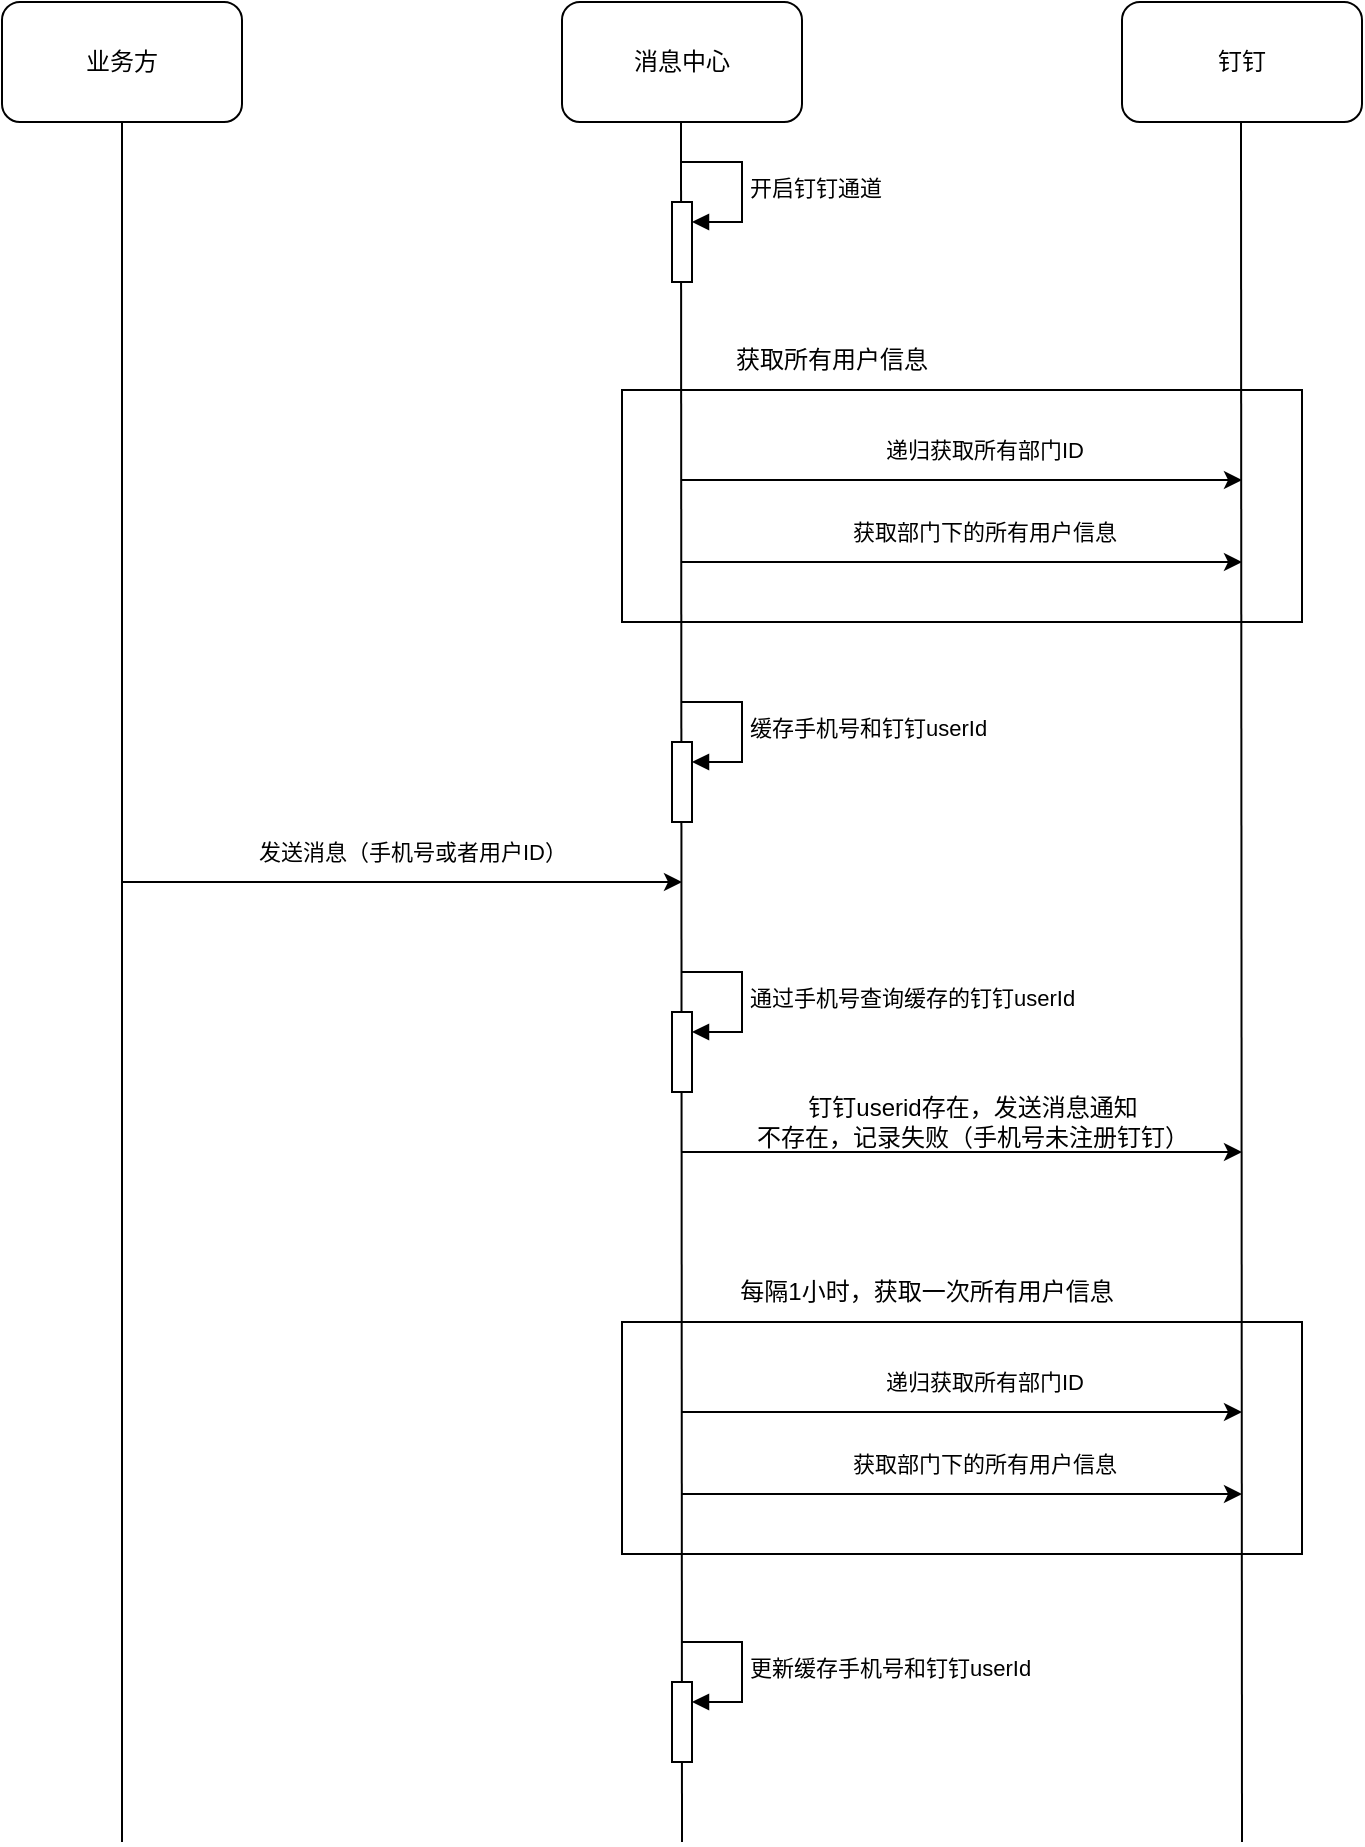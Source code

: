 <mxfile version="21.7.2" type="github">
  <diagram name="第 1 页" id="rrBTX7J0dC_r2xTEfbI0">
    <mxGraphModel dx="1050" dy="566" grid="1" gridSize="10" guides="1" tooltips="1" connect="1" arrows="1" fold="1" page="1" pageScale="1" pageWidth="827" pageHeight="1169" math="0" shadow="0">
      <root>
        <mxCell id="0" />
        <mxCell id="1" parent="0" />
        <mxCell id="UjRvgO2PMNDpEfrD_Gey-28" value="" style="rounded=0;whiteSpace=wrap;html=1;" vertex="1" parent="1">
          <mxGeometry x="350" y="700" width="340" height="116" as="geometry" />
        </mxCell>
        <mxCell id="UjRvgO2PMNDpEfrD_Gey-29" value="" style="endArrow=classic;html=1;rounded=0;" edge="1" parent="1">
          <mxGeometry width="50" height="50" relative="1" as="geometry">
            <mxPoint x="380" y="745" as="sourcePoint" />
            <mxPoint x="660" y="745" as="targetPoint" />
          </mxGeometry>
        </mxCell>
        <mxCell id="UjRvgO2PMNDpEfrD_Gey-30" value="&lt;font style=&quot;font-size: 11px;&quot;&gt;递归获取所有部门ID&lt;/font&gt;" style="text;html=1;align=center;verticalAlign=middle;resizable=0;points=[];autosize=1;strokeColor=none;fillColor=none;" vertex="1" parent="1">
          <mxGeometry x="466" y="715" width="130" height="30" as="geometry" />
        </mxCell>
        <mxCell id="UjRvgO2PMNDpEfrD_Gey-31" value="" style="endArrow=classic;html=1;rounded=0;" edge="1" parent="1">
          <mxGeometry width="50" height="50" relative="1" as="geometry">
            <mxPoint x="380" y="786" as="sourcePoint" />
            <mxPoint x="660" y="786" as="targetPoint" />
          </mxGeometry>
        </mxCell>
        <mxCell id="UjRvgO2PMNDpEfrD_Gey-32" value="&lt;font style=&quot;font-size: 11px;&quot;&gt;获取部门下的所有用户信息&lt;/font&gt;" style="text;html=1;align=center;verticalAlign=middle;resizable=0;points=[];autosize=1;strokeColor=none;fillColor=none;" vertex="1" parent="1">
          <mxGeometry x="446" y="756" width="170" height="30" as="geometry" />
        </mxCell>
        <mxCell id="UjRvgO2PMNDpEfrD_Gey-20" value="" style="rounded=0;whiteSpace=wrap;html=1;" vertex="1" parent="1">
          <mxGeometry x="350" y="234" width="340" height="116" as="geometry" />
        </mxCell>
        <mxCell id="UjRvgO2PMNDpEfrD_Gey-1" value="业务方" style="rounded=1;whiteSpace=wrap;html=1;" vertex="1" parent="1">
          <mxGeometry x="40" y="40" width="120" height="60" as="geometry" />
        </mxCell>
        <mxCell id="UjRvgO2PMNDpEfrD_Gey-2" value="消息中心" style="rounded=1;whiteSpace=wrap;html=1;" vertex="1" parent="1">
          <mxGeometry x="320" y="40" width="120" height="60" as="geometry" />
        </mxCell>
        <mxCell id="UjRvgO2PMNDpEfrD_Gey-3" value="钉钉" style="rounded=1;whiteSpace=wrap;html=1;" vertex="1" parent="1">
          <mxGeometry x="600" y="40" width="120" height="60" as="geometry" />
        </mxCell>
        <mxCell id="UjRvgO2PMNDpEfrD_Gey-5" value="" style="endArrow=none;html=1;rounded=0;" edge="1" parent="1">
          <mxGeometry width="50" height="50" relative="1" as="geometry">
            <mxPoint x="100" y="960" as="sourcePoint" />
            <mxPoint x="100" y="100" as="targetPoint" />
          </mxGeometry>
        </mxCell>
        <mxCell id="UjRvgO2PMNDpEfrD_Gey-6" value="" style="endArrow=none;html=1;rounded=0;" edge="1" parent="1">
          <mxGeometry width="50" height="50" relative="1" as="geometry">
            <mxPoint x="380" y="960" as="sourcePoint" />
            <mxPoint x="379.5" y="100" as="targetPoint" />
          </mxGeometry>
        </mxCell>
        <mxCell id="UjRvgO2PMNDpEfrD_Gey-7" value="" style="endArrow=none;html=1;rounded=0;" edge="1" parent="1">
          <mxGeometry width="50" height="50" relative="1" as="geometry">
            <mxPoint x="660" y="960" as="sourcePoint" />
            <mxPoint x="659.5" y="100" as="targetPoint" />
          </mxGeometry>
        </mxCell>
        <mxCell id="UjRvgO2PMNDpEfrD_Gey-8" value="" style="endArrow=classic;html=1;rounded=0;" edge="1" parent="1">
          <mxGeometry width="50" height="50" relative="1" as="geometry">
            <mxPoint x="380" y="279" as="sourcePoint" />
            <mxPoint x="660" y="279" as="targetPoint" />
          </mxGeometry>
        </mxCell>
        <mxCell id="UjRvgO2PMNDpEfrD_Gey-13" value="" style="html=1;points=[[0,0,0,0,5],[0,1,0,0,-5],[1,0,0,0,5],[1,1,0,0,-5]];perimeter=orthogonalPerimeter;outlineConnect=0;targetShapes=umlLifeline;portConstraint=eastwest;newEdgeStyle={&quot;curved&quot;:0,&quot;rounded&quot;:0};" vertex="1" parent="1">
          <mxGeometry x="375" y="140" width="10" height="40" as="geometry" />
        </mxCell>
        <mxCell id="UjRvgO2PMNDpEfrD_Gey-14" value="开启钉钉通道" style="html=1;align=left;spacingLeft=2;endArrow=block;rounded=0;edgeStyle=orthogonalEdgeStyle;curved=0;rounded=0;" edge="1" target="UjRvgO2PMNDpEfrD_Gey-13" parent="1">
          <mxGeometry relative="1" as="geometry">
            <mxPoint x="380" y="120" as="sourcePoint" />
            <Array as="points">
              <mxPoint x="410" y="150" />
            </Array>
          </mxGeometry>
        </mxCell>
        <mxCell id="UjRvgO2PMNDpEfrD_Gey-15" value="&lt;font style=&quot;font-size: 11px;&quot;&gt;递归获取所有部门ID&lt;/font&gt;" style="text;html=1;align=center;verticalAlign=middle;resizable=0;points=[];autosize=1;strokeColor=none;fillColor=none;" vertex="1" parent="1">
          <mxGeometry x="466" y="249" width="130" height="30" as="geometry" />
        </mxCell>
        <mxCell id="UjRvgO2PMNDpEfrD_Gey-16" value="" style="endArrow=classic;html=1;rounded=0;" edge="1" parent="1">
          <mxGeometry width="50" height="50" relative="1" as="geometry">
            <mxPoint x="380" y="320" as="sourcePoint" />
            <mxPoint x="660" y="320" as="targetPoint" />
          </mxGeometry>
        </mxCell>
        <mxCell id="UjRvgO2PMNDpEfrD_Gey-17" value="&lt;font style=&quot;font-size: 11px;&quot;&gt;获取部门下的所有用户信息&lt;/font&gt;" style="text;html=1;align=center;verticalAlign=middle;resizable=0;points=[];autosize=1;strokeColor=none;fillColor=none;" vertex="1" parent="1">
          <mxGeometry x="446" y="290" width="170" height="30" as="geometry" />
        </mxCell>
        <mxCell id="UjRvgO2PMNDpEfrD_Gey-18" value="" style="html=1;points=[[0,0,0,0,5],[0,1,0,0,-5],[1,0,0,0,5],[1,1,0,0,-5]];perimeter=orthogonalPerimeter;outlineConnect=0;targetShapes=umlLifeline;portConstraint=eastwest;newEdgeStyle={&quot;curved&quot;:0,&quot;rounded&quot;:0};" vertex="1" parent="1">
          <mxGeometry x="375" y="410" width="10" height="40" as="geometry" />
        </mxCell>
        <mxCell id="UjRvgO2PMNDpEfrD_Gey-19" value="缓存手机号和钉钉userId" style="html=1;align=left;spacingLeft=2;endArrow=block;rounded=0;edgeStyle=orthogonalEdgeStyle;curved=0;rounded=0;" edge="1" parent="1" target="UjRvgO2PMNDpEfrD_Gey-18">
          <mxGeometry x="0.012" relative="1" as="geometry">
            <mxPoint x="380" y="390" as="sourcePoint" />
            <Array as="points">
              <mxPoint x="410" y="420" />
            </Array>
            <mxPoint as="offset" />
          </mxGeometry>
        </mxCell>
        <mxCell id="UjRvgO2PMNDpEfrD_Gey-21" value="获取所有用户信息" style="text;html=1;strokeColor=none;fillColor=none;align=center;verticalAlign=middle;whiteSpace=wrap;rounded=0;" vertex="1" parent="1">
          <mxGeometry x="400" y="204" width="110" height="30" as="geometry" />
        </mxCell>
        <mxCell id="UjRvgO2PMNDpEfrD_Gey-22" value="" style="endArrow=classic;html=1;rounded=0;" edge="1" parent="1">
          <mxGeometry width="50" height="50" relative="1" as="geometry">
            <mxPoint x="100" y="480" as="sourcePoint" />
            <mxPoint x="380" y="480" as="targetPoint" />
          </mxGeometry>
        </mxCell>
        <mxCell id="UjRvgO2PMNDpEfrD_Gey-23" value="&lt;font style=&quot;font-size: 11px;&quot;&gt;发送消息（手机号或者用户ID）&lt;/font&gt;" style="text;html=1;align=center;verticalAlign=middle;resizable=0;points=[];autosize=1;strokeColor=none;fillColor=none;" vertex="1" parent="1">
          <mxGeometry x="150" y="450" width="190" height="30" as="geometry" />
        </mxCell>
        <mxCell id="UjRvgO2PMNDpEfrD_Gey-24" value="" style="html=1;points=[[0,0,0,0,5],[0,1,0,0,-5],[1,0,0,0,5],[1,1,0,0,-5]];perimeter=orthogonalPerimeter;outlineConnect=0;targetShapes=umlLifeline;portConstraint=eastwest;newEdgeStyle={&quot;curved&quot;:0,&quot;rounded&quot;:0};" vertex="1" parent="1">
          <mxGeometry x="375" y="545" width="10" height="40" as="geometry" />
        </mxCell>
        <mxCell id="UjRvgO2PMNDpEfrD_Gey-25" value="通过手机号查询缓存的钉钉userId" style="html=1;align=left;spacingLeft=2;endArrow=block;rounded=0;edgeStyle=orthogonalEdgeStyle;curved=0;rounded=0;" edge="1" parent="1" target="UjRvgO2PMNDpEfrD_Gey-24">
          <mxGeometry relative="1" as="geometry">
            <mxPoint x="380" y="525" as="sourcePoint" />
            <Array as="points">
              <mxPoint x="410" y="555" />
            </Array>
          </mxGeometry>
        </mxCell>
        <mxCell id="UjRvgO2PMNDpEfrD_Gey-26" value="" style="endArrow=classic;html=1;rounded=0;" edge="1" parent="1">
          <mxGeometry width="50" height="50" relative="1" as="geometry">
            <mxPoint x="380" y="615" as="sourcePoint" />
            <mxPoint x="660" y="615" as="targetPoint" />
          </mxGeometry>
        </mxCell>
        <mxCell id="UjRvgO2PMNDpEfrD_Gey-27" value="&lt;font style=&quot;font-size: 12px;&quot;&gt;钉钉userid存在，发送消息通知&lt;br&gt;不存在，记录失败（手机号未注册钉钉）&lt;br&gt;&lt;/font&gt;" style="text;html=1;align=center;verticalAlign=middle;resizable=0;points=[];autosize=1;strokeColor=none;fillColor=none;" vertex="1" parent="1">
          <mxGeometry x="405" y="580" width="240" height="40" as="geometry" />
        </mxCell>
        <mxCell id="UjRvgO2PMNDpEfrD_Gey-33" value="每隔1小时，获取一次所有用户信息" style="text;html=1;strokeColor=none;fillColor=none;align=center;verticalAlign=middle;whiteSpace=wrap;rounded=0;" vertex="1" parent="1">
          <mxGeometry x="385" y="670" width="235" height="30" as="geometry" />
        </mxCell>
        <mxCell id="UjRvgO2PMNDpEfrD_Gey-34" value="" style="html=1;points=[[0,0,0,0,5],[0,1,0,0,-5],[1,0,0,0,5],[1,1,0,0,-5]];perimeter=orthogonalPerimeter;outlineConnect=0;targetShapes=umlLifeline;portConstraint=eastwest;newEdgeStyle={&quot;curved&quot;:0,&quot;rounded&quot;:0};" vertex="1" parent="1">
          <mxGeometry x="375" y="880" width="10" height="40" as="geometry" />
        </mxCell>
        <mxCell id="UjRvgO2PMNDpEfrD_Gey-35" value="更新缓存手机号和钉钉userId" style="html=1;align=left;spacingLeft=2;endArrow=block;rounded=0;edgeStyle=orthogonalEdgeStyle;curved=0;rounded=0;" edge="1" parent="1" target="UjRvgO2PMNDpEfrD_Gey-34">
          <mxGeometry relative="1" as="geometry">
            <mxPoint x="380" y="860" as="sourcePoint" />
            <Array as="points">
              <mxPoint x="410" y="890" />
            </Array>
          </mxGeometry>
        </mxCell>
      </root>
    </mxGraphModel>
  </diagram>
</mxfile>
